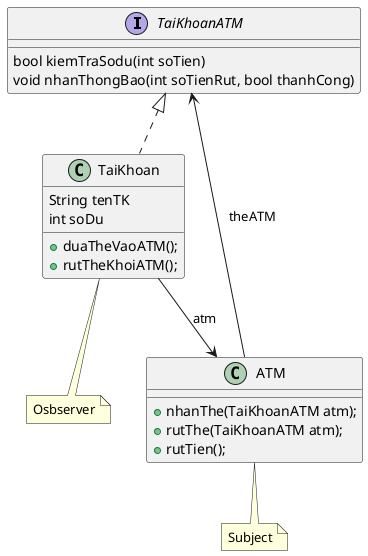 @startuml
'https://plantuml.com/class-diagram

interface TaiKhoanATM {
    bool kiemTraSodu(int soTien)
    void nhanThongBao(int soTienRut, bool thanhCong)
}

class TaiKhoan{
    String tenTK
    int soDu
    + duaTheVaoATM();
    + rutTheKhoiATM();
}

class ATM{
    + nhanThe(TaiKhoanATM atm);
    + rutThe(TaiKhoanATM atm);
    + rutTien();
}

ATM --> TaiKhoanATM: theATM
TaiKhoanATM <|.. TaiKhoan
TaiKhoan --> ATM: atm

note bottom of ATM
    Subject
end note
note bottom of TaiKhoan
    Osbserver
end note
@enduml